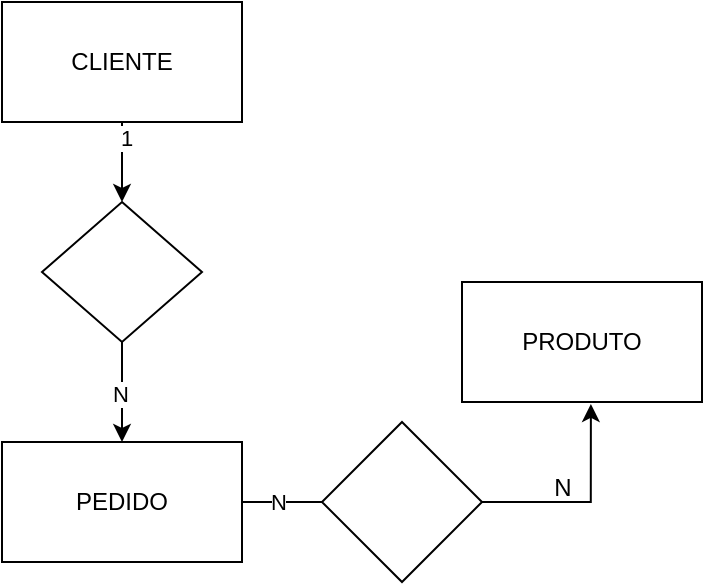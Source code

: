 <mxfile version="23.1.5" type="device">
  <diagram name="Página-1" id="RNsZwa4oHTEHqX5YBlmS">
    <mxGraphModel dx="667" dy="363" grid="1" gridSize="10" guides="1" tooltips="1" connect="1" arrows="1" fold="1" page="1" pageScale="1" pageWidth="827" pageHeight="1169" math="0" shadow="0">
      <root>
        <mxCell id="0" />
        <mxCell id="1" parent="0" />
        <mxCell id="LvRBQp2cZYdZzrYtCc5s-10" value="" style="edgeStyle=orthogonalEdgeStyle;rounded=0;orthogonalLoop=1;jettySize=auto;html=1;" edge="1" parent="1" source="LvRBQp2cZYdZzrYtCc5s-1" target="LvRBQp2cZYdZzrYtCc5s-9">
          <mxGeometry relative="1" as="geometry" />
        </mxCell>
        <mxCell id="LvRBQp2cZYdZzrYtCc5s-17" value="1" style="edgeLabel;html=1;align=center;verticalAlign=middle;resizable=0;points=[];" vertex="1" connectable="0" parent="LvRBQp2cZYdZzrYtCc5s-10">
          <mxGeometry x="-0.604" y="2" relative="1" as="geometry">
            <mxPoint as="offset" />
          </mxGeometry>
        </mxCell>
        <mxCell id="LvRBQp2cZYdZzrYtCc5s-1" value="CLIENTE" style="rounded=0;whiteSpace=wrap;html=1;" vertex="1" parent="1">
          <mxGeometry x="350" y="370" width="120" height="60" as="geometry" />
        </mxCell>
        <mxCell id="LvRBQp2cZYdZzrYtCc5s-2" value="PRODUTO" style="rounded=0;whiteSpace=wrap;html=1;" vertex="1" parent="1">
          <mxGeometry x="580" y="510" width="120" height="60" as="geometry" />
        </mxCell>
        <mxCell id="LvRBQp2cZYdZzrYtCc5s-4" value="PEDIDO" style="rounded=0;whiteSpace=wrap;html=1;" vertex="1" parent="1">
          <mxGeometry x="350" y="590" width="120" height="60" as="geometry" />
        </mxCell>
        <mxCell id="LvRBQp2cZYdZzrYtCc5s-14" style="edgeStyle=orthogonalEdgeStyle;rounded=0;orthogonalLoop=1;jettySize=auto;html=1;exitX=0.5;exitY=1;exitDx=0;exitDy=0;" edge="1" parent="1" source="LvRBQp2cZYdZzrYtCc5s-9" target="LvRBQp2cZYdZzrYtCc5s-4">
          <mxGeometry relative="1" as="geometry" />
        </mxCell>
        <mxCell id="LvRBQp2cZYdZzrYtCc5s-18" value="N" style="edgeLabel;html=1;align=center;verticalAlign=middle;resizable=0;points=[];" vertex="1" connectable="0" parent="LvRBQp2cZYdZzrYtCc5s-14">
          <mxGeometry x="0.034" y="-1" relative="1" as="geometry">
            <mxPoint as="offset" />
          </mxGeometry>
        </mxCell>
        <mxCell id="LvRBQp2cZYdZzrYtCc5s-9" value="" style="rhombus;whiteSpace=wrap;html=1;rounded=0;" vertex="1" parent="1">
          <mxGeometry x="370" y="470" width="80" height="70" as="geometry" />
        </mxCell>
        <mxCell id="LvRBQp2cZYdZzrYtCc5s-15" style="edgeStyle=orthogonalEdgeStyle;rounded=0;orthogonalLoop=1;jettySize=auto;html=1;entryX=0.537;entryY=1.016;entryDx=0;entryDy=0;entryPerimeter=0;" edge="1" parent="1" source="LvRBQp2cZYdZzrYtCc5s-4" target="LvRBQp2cZYdZzrYtCc5s-2">
          <mxGeometry relative="1" as="geometry" />
        </mxCell>
        <mxCell id="LvRBQp2cZYdZzrYtCc5s-19" value="N" style="edgeLabel;html=1;align=center;verticalAlign=middle;resizable=0;points=[];" vertex="1" connectable="0" parent="LvRBQp2cZYdZzrYtCc5s-15">
          <mxGeometry x="-0.844" relative="1" as="geometry">
            <mxPoint as="offset" />
          </mxGeometry>
        </mxCell>
        <mxCell id="LvRBQp2cZYdZzrYtCc5s-16" value="" style="rhombus;whiteSpace=wrap;html=1;" vertex="1" parent="1">
          <mxGeometry x="510" y="580" width="80" height="80" as="geometry" />
        </mxCell>
        <mxCell id="LvRBQp2cZYdZzrYtCc5s-20" value="N" style="text;html=1;align=center;verticalAlign=middle;resizable=0;points=[];autosize=1;strokeColor=none;fillColor=none;" vertex="1" parent="1">
          <mxGeometry x="615" y="598" width="30" height="30" as="geometry" />
        </mxCell>
      </root>
    </mxGraphModel>
  </diagram>
</mxfile>
